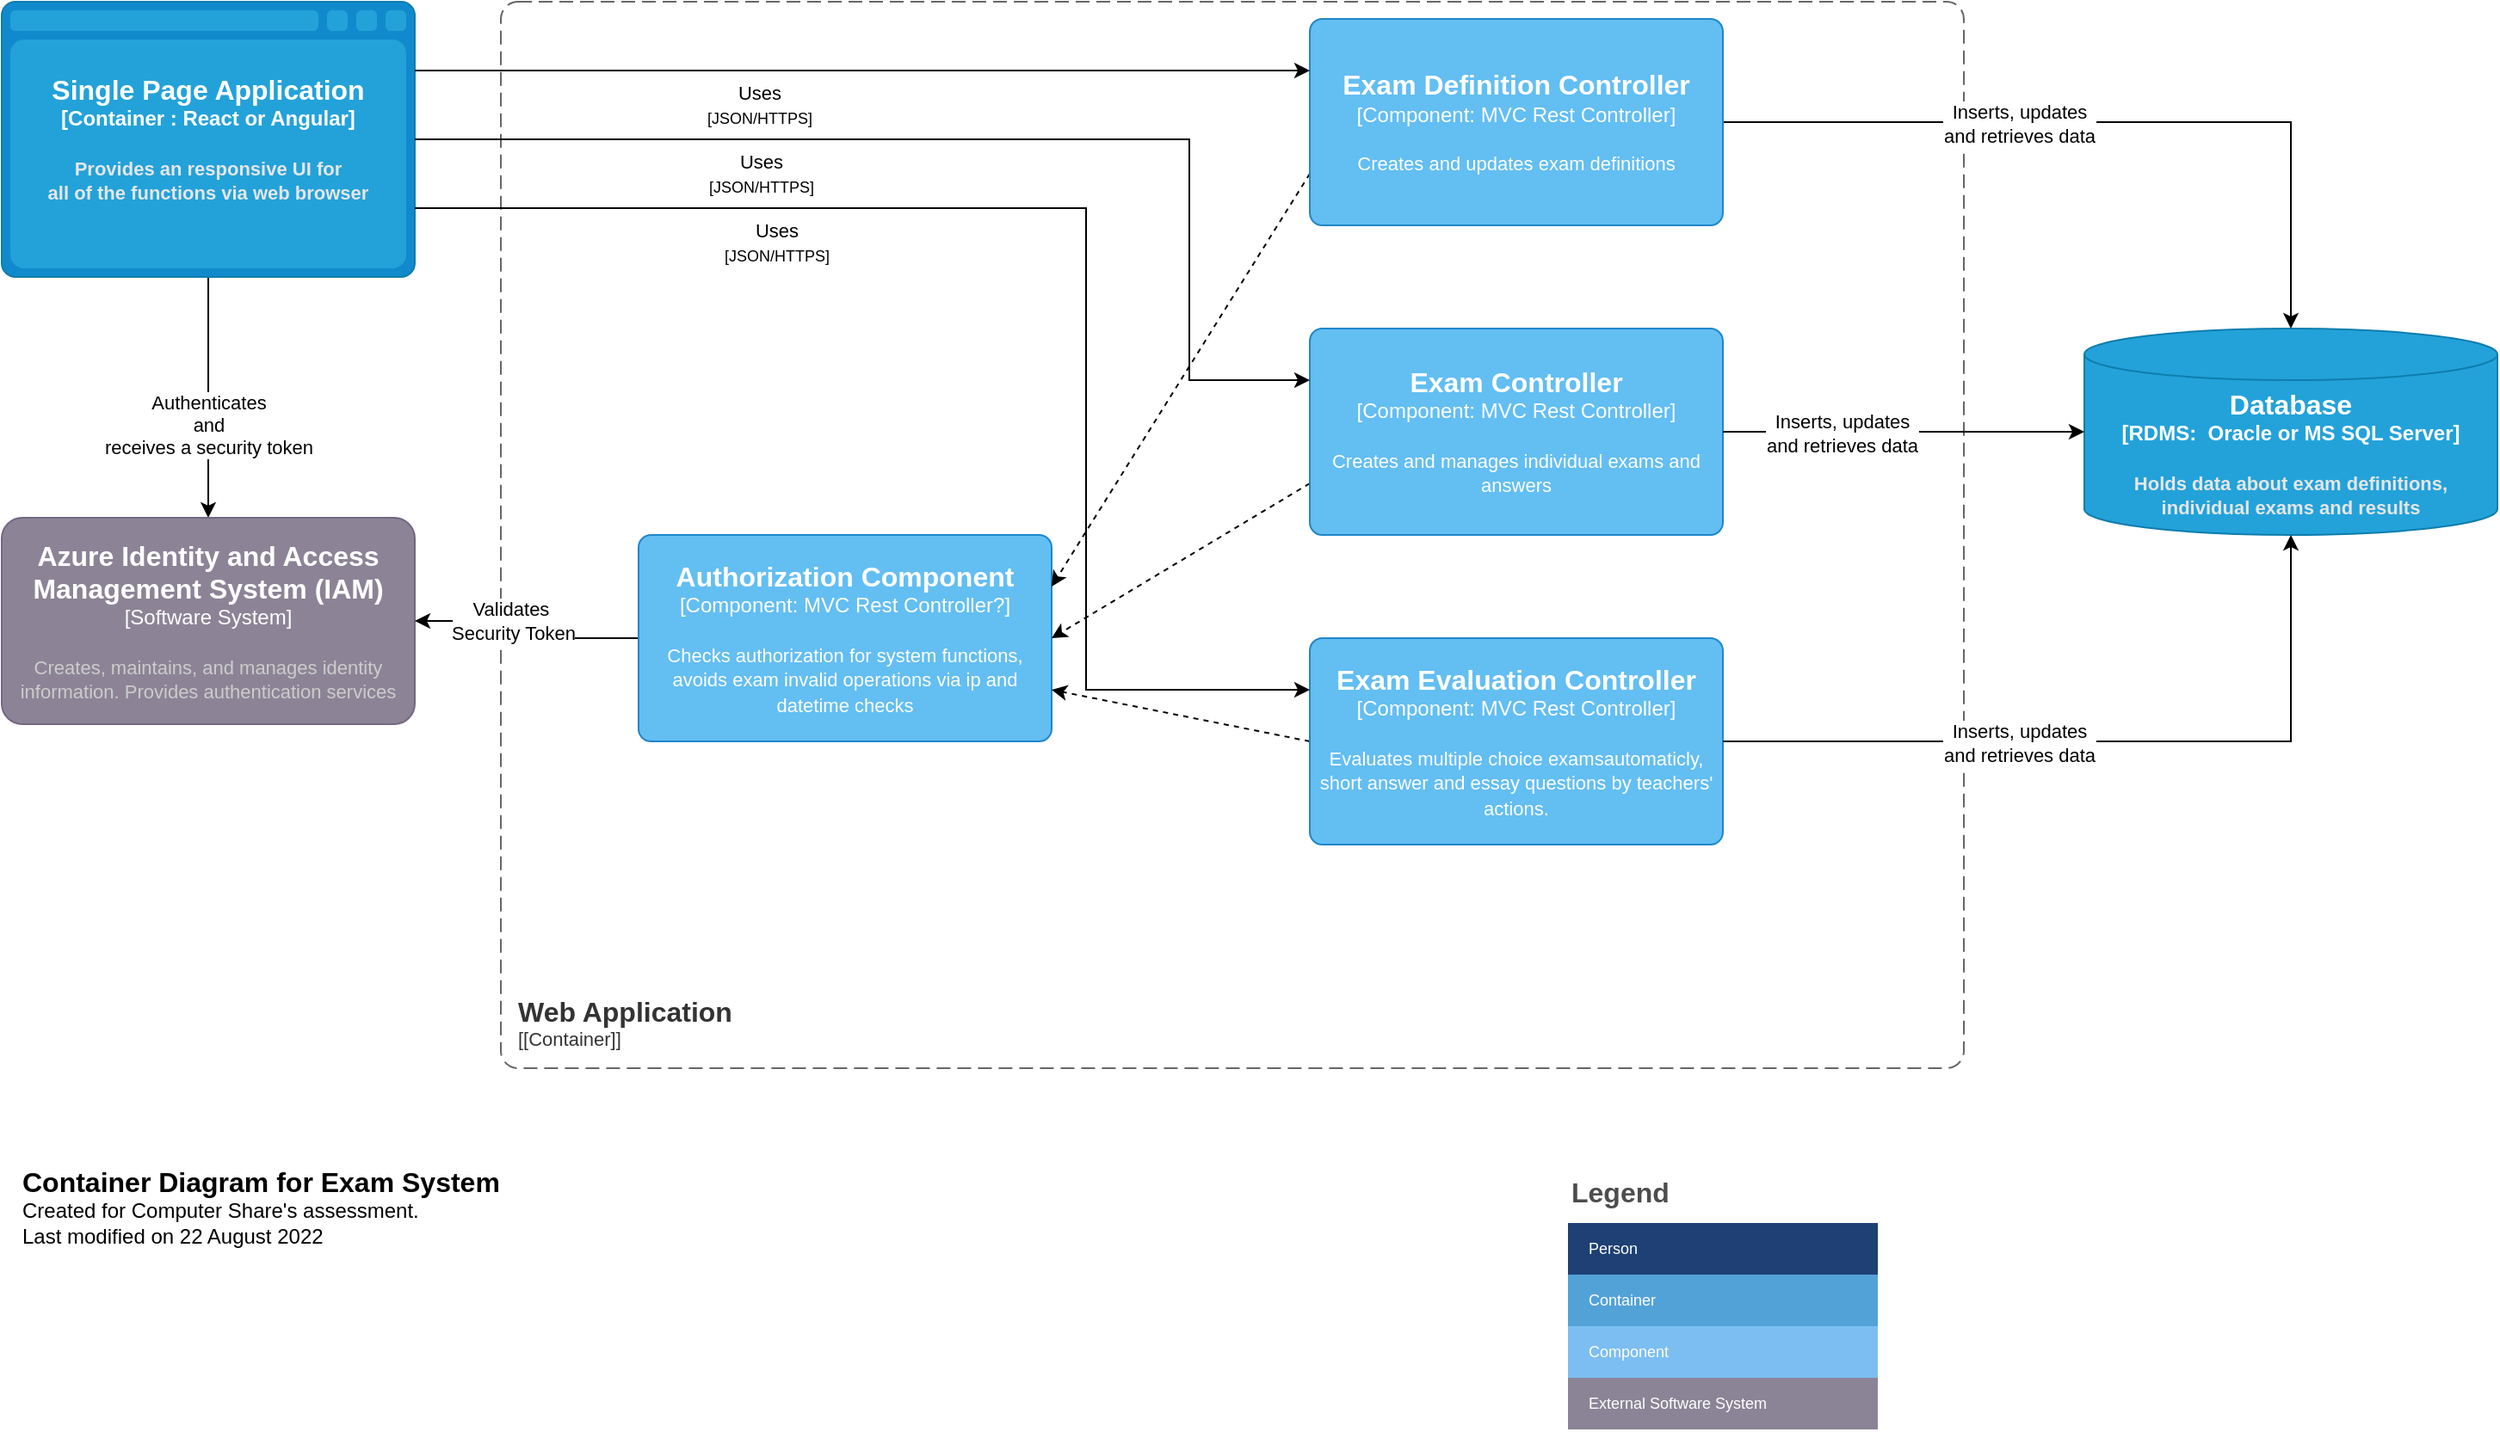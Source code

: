 <mxfile version="20.2.5" type="github">
  <diagram id="UyRPuzSYpdRJmJERUzkm" name="Page-1">
    <mxGraphModel dx="2858" dy="1103" grid="1" gridSize="10" guides="1" tooltips="1" connect="1" arrows="1" fold="1" page="1" pageScale="1" pageWidth="827" pageHeight="1169" math="0" shadow="0">
      <root>
        <mxCell id="0" />
        <mxCell id="1" parent="0" />
        <object placeholders="1" c4Name="Web Application" c4Type="ContainerScopeBoundary" c4Application="[Container]" label="&lt;font style=&quot;font-size: 16px&quot;&gt;&lt;b&gt;&lt;div style=&quot;text-align: left&quot;&gt;%c4Name%&lt;/div&gt;&lt;/b&gt;&lt;/font&gt;&lt;div style=&quot;text-align: left&quot;&gt;[%c4Application%]&lt;/div&gt;" id="N0HlpnEwI89hhfbZXmFX-31">
          <mxCell style="rounded=1;fontSize=11;whiteSpace=wrap;html=1;dashed=1;arcSize=20;fillColor=none;strokeColor=#666666;fontColor=#333333;labelBackgroundColor=none;align=left;verticalAlign=bottom;labelBorderColor=none;spacingTop=0;spacing=10;dashPattern=8 4;metaEdit=1;rotatable=0;perimeter=rectanglePerimeter;noLabel=0;labelPadding=0;allowArrows=0;connectable=0;expand=0;recursiveResize=0;editable=1;pointerEvents=0;absoluteArcSize=1;points=[[0.25,0,0],[0.5,0,0],[0.75,0,0],[1,0.25,0],[1,0.5,0],[1,0.75,0],[0.75,1,0],[0.5,1,0],[0.25,1,0],[0,0.75,0],[0,0.5,0],[0,0.25,0]];" vertex="1" parent="1">
            <mxGeometry x="-510" y="30" width="850" height="620" as="geometry" />
          </mxCell>
        </object>
        <mxCell id="N0HlpnEwI89hhfbZXmFX-4" style="edgeStyle=orthogonalEdgeStyle;rounded=0;orthogonalLoop=1;jettySize=auto;html=1;exitX=1;exitY=0.5;exitDx=0;exitDy=0;exitPerimeter=0;entryX=0.5;entryY=0;entryDx=0;entryDy=0;entryPerimeter=0;" edge="1" parent="1" source="N0HlpnEwI89hhfbZXmFX-33" target="N0HlpnEwI89hhfbZXmFX-8">
          <mxGeometry relative="1" as="geometry">
            <mxPoint x="40" y="760" as="sourcePoint" />
          </mxGeometry>
        </mxCell>
        <mxCell id="N0HlpnEwI89hhfbZXmFX-5" value="Inserts, updates&lt;br&gt;and retrieves data" style="edgeLabel;html=1;align=center;verticalAlign=middle;resizable=0;points=[];" vertex="1" connectable="0" parent="N0HlpnEwI89hhfbZXmFX-4">
          <mxGeometry x="-0.143" y="-1" relative="1" as="geometry">
            <mxPoint x="-21" as="offset" />
          </mxGeometry>
        </mxCell>
        <mxCell id="N0HlpnEwI89hhfbZXmFX-6" style="edgeStyle=orthogonalEdgeStyle;rounded=0;orthogonalLoop=1;jettySize=auto;html=1;entryX=0.5;entryY=0;entryDx=0;entryDy=0;entryPerimeter=0;exitX=0.5;exitY=1;exitDx=0;exitDy=0;exitPerimeter=0;" edge="1" parent="1" source="N0HlpnEwI89hhfbZXmFX-20" target="N0HlpnEwI89hhfbZXmFX-17">
          <mxGeometry relative="1" as="geometry">
            <mxPoint x="540" y="760" as="sourcePoint" />
          </mxGeometry>
        </mxCell>
        <mxCell id="N0HlpnEwI89hhfbZXmFX-7" value="Authenticates&lt;br&gt;and&lt;br&gt;receives a security token" style="edgeLabel;html=1;align=center;verticalAlign=middle;resizable=0;points=[];" vertex="1" connectable="0" parent="N0HlpnEwI89hhfbZXmFX-6">
          <mxGeometry x="0.26" y="-2" relative="1" as="geometry">
            <mxPoint x="2" y="-2" as="offset" />
          </mxGeometry>
        </mxCell>
        <object placeholders="1" c4Type="Database" c4Container="RDMS" c4Technology=" Oracle or MS SQL Server" c4Description="Holds data about exam definitions,&#xa;individual exams and results" label="&lt;font style=&quot;font-size: 16px&quot;&gt;&lt;b&gt;%c4Type%&lt;/font&gt;&lt;div&gt;[%c4Container%:&amp;nbsp;%c4Technology%]&lt;/div&gt;&lt;br&gt;&lt;div&gt;&lt;font style=&quot;font-size: 11px&quot;&gt;&lt;font color=&quot;#E6E6E6&quot;&gt;%c4Description%&lt;/font&gt;&lt;/div&gt;" id="N0HlpnEwI89hhfbZXmFX-8">
          <mxCell style="shape=cylinder3;size=15;whiteSpace=wrap;html=1;boundedLbl=1;rounded=0;labelBackgroundColor=none;fillColor=#23A2D9;fontSize=12;fontColor=#ffffff;align=center;strokeColor=#0E7DAD;metaEdit=1;points=[[0.5,0,0],[1,0.25,0],[1,0.5,0],[1,0.75,0],[0.5,1,0],[0,0.75,0],[0,0.5,0],[0,0.25,0]];resizable=0;" vertex="1" parent="1">
            <mxGeometry x="410" y="220" width="240" height="120" as="geometry" />
          </mxCell>
        </object>
        <object placeholders="1" c4Name="Azure Identity and Access Management System (IAM)" c4Type="Software System" c4Description="Creates, maintains, and manages identity information. Provides authentication services" label="&lt;font style=&quot;font-size: 16px&quot;&gt;&lt;b&gt;%c4Name%&lt;/b&gt;&lt;/font&gt;&lt;div&gt;[%c4Type%]&lt;/div&gt;&lt;br&gt;&lt;div&gt;&lt;font style=&quot;font-size: 11px&quot;&gt;&lt;font color=&quot;#cccccc&quot;&gt;%c4Description%&lt;/font&gt;&lt;/div&gt;" id="N0HlpnEwI89hhfbZXmFX-17">
          <mxCell style="rounded=1;whiteSpace=wrap;html=1;labelBackgroundColor=none;fillColor=#8C8496;fontColor=#ffffff;align=center;arcSize=10;strokeColor=#736782;metaEdit=1;resizable=0;points=[[0.25,0,0],[0.5,0,0],[0.75,0,0],[1,0.25,0],[1,0.5,0],[1,0.75,0],[0.75,1,0],[0.5,1,0],[0.25,1,0],[0,0.75,0],[0,0.5,0],[0,0.25,0]];" vertex="1" parent="1">
            <mxGeometry x="-800" y="330" width="240" height="120" as="geometry" />
          </mxCell>
        </object>
        <object placeholders="1" c4Type="Single Page Application" c4Container="Container " c4Technology="React or Angular" c4Description="Provides an responsive UI for&#xa;all of the functions via web browser" label="&lt;font style=&quot;font-size: 16px&quot;&gt;&lt;b&gt;%c4Type%&lt;/font&gt;&lt;div&gt;[%c4Container%:&amp;nbsp;%c4Technology%]&lt;/div&gt;&lt;br&gt;&lt;div&gt;&lt;font style=&quot;font-size: 11px&quot;&gt;&lt;font color=&quot;#E6E6E6&quot;&gt;%c4Description%&lt;/font&gt;&lt;/div&gt;" id="N0HlpnEwI89hhfbZXmFX-20">
          <mxCell style="shape=mxgraph.c4.webBrowserContainer;whiteSpace=wrap;html=1;boundedLbl=1;rounded=0;labelBackgroundColor=none;fillColor=#118ACD;fontSize=12;fontColor=#ffffff;align=center;strokeColor=#0E7DAD;metaEdit=1;points=[[0.5,0,0],[1,0.25,0],[1,0.5,0],[1,0.75,0],[0.5,1,0],[0,0.75,0],[0,0.5,0],[0,0.25,0]];resizable=0;" vertex="1" parent="1">
            <mxGeometry x="-800" y="30" width="240" height="160" as="geometry" />
          </mxCell>
        </object>
        <mxCell id="N0HlpnEwI89hhfbZXmFX-21" style="edgeStyle=orthogonalEdgeStyle;rounded=0;orthogonalLoop=1;jettySize=auto;html=1;exitX=0;exitY=0.5;exitDx=0;exitDy=0;exitPerimeter=0;entryX=1;entryY=0.5;entryDx=0;entryDy=0;entryPerimeter=0;" edge="1" parent="1" source="N0HlpnEwI89hhfbZXmFX-32" target="N0HlpnEwI89hhfbZXmFX-17">
          <mxGeometry relative="1" as="geometry">
            <mxPoint x="370" y="650" as="sourcePoint" />
          </mxGeometry>
        </mxCell>
        <mxCell id="N0HlpnEwI89hhfbZXmFX-22" value="Validates&amp;nbsp;&lt;br&gt;Security Token" style="edgeLabel;html=1;align=center;verticalAlign=middle;resizable=0;points=[];" vertex="1" connectable="0" parent="N0HlpnEwI89hhfbZXmFX-21">
          <mxGeometry x="0.194" relative="1" as="geometry">
            <mxPoint as="offset" />
          </mxGeometry>
        </mxCell>
        <object placeholders="1" c4Name="Container Diagram for Exam System" c4Type="ContainerScopeBoundary" c4Description="Created for Computer Share&#39;s assessment.&#xa;Last modified on 22 August 2022" label="&lt;font style=&quot;font-size: 16px&quot;&gt;&lt;b&gt;&lt;div style=&quot;text-align: left&quot;&gt;%c4Name%&lt;/div&gt;&lt;/b&gt;&lt;/font&gt;&lt;div style=&quot;text-align: left&quot;&gt;%c4Description%&lt;/div&gt;" id="N0HlpnEwI89hhfbZXmFX-24">
          <mxCell style="text;html=1;strokeColor=none;fillColor=none;align=left;verticalAlign=top;whiteSpace=wrap;rounded=0;metaEdit=1;allowArrows=0;resizable=1;rotatable=0;connectable=0;recursiveResize=0;expand=0;pointerEvents=0;points=[[0.25,0,0],[0.5,0,0],[0.75,0,0],[1,0.25,0],[1,0.5,0],[1,0.75,0],[0.75,1,0],[0.5,1,0],[0.25,1,0],[0,0.75,0],[0,0.5,0],[0,0.25,0]];" vertex="1" parent="1">
            <mxGeometry x="-790" y="700" width="330" height="40" as="geometry" />
          </mxCell>
        </object>
        <mxCell id="N0HlpnEwI89hhfbZXmFX-25" value="Legend" style="align=left;fontSize=16;fontStyle=1;strokeColor=none;fillColor=none;fontColor=#4D4D4D;spacingTop=-8;resizable=0;" vertex="1" parent="1">
          <mxGeometry x="110" y="710" width="180" height="30" as="geometry" />
        </mxCell>
        <mxCell id="N0HlpnEwI89hhfbZXmFX-26" value="" style="shape=table;html=1;whiteSpace=wrap;startSize=0;container=1;collapsible=0;childLayout=tableLayout;fillColor=none;align=left;spacingLeft=10;strokeColor=none;rounded=1;arcSize=11;fontColor=#FFFFFF;resizable=0;points=[[0.25,0,0],[0.5,0,0],[0.75,0,0],[1,0.25,0],[1,0.5,0],[1,0.75,0],[0.75,1,0],[0.5,1,0],[0.25,1,0],[0,0.75,0],[0,0.5,0],[0,0.25,0]];fontSize=9;" vertex="1" parent="1">
          <mxGeometry x="110" y="740" width="180" height="120" as="geometry" />
        </mxCell>
        <mxCell id="N0HlpnEwI89hhfbZXmFX-27" value="Person" style="shape=partialRectangle;html=1;whiteSpace=wrap;connectable=0;fillColor=#1E4074;top=0;left=0;bottom=0;right=0;overflow=hidden;pointerEvents=1;align=left;spacingLeft=10;strokeColor=none;fontColor=#FFFFFF;fontSize=9;" vertex="1" parent="N0HlpnEwI89hhfbZXmFX-26">
          <mxGeometry width="180" height="30" as="geometry" />
        </mxCell>
        <mxCell id="N0HlpnEwI89hhfbZXmFX-28" value="Container" style="shape=partialRectangle;html=1;whiteSpace=wrap;connectable=0;fillColor=#52A2D8;top=0;left=0;bottom=0;right=0;overflow=hidden;pointerEvents=1;align=left;spacingLeft=10;fontColor=#FFFFFF;fontSize=9;" vertex="1" parent="N0HlpnEwI89hhfbZXmFX-26">
          <mxGeometry y="30" width="180" height="30" as="geometry" />
        </mxCell>
        <mxCell id="N0HlpnEwI89hhfbZXmFX-29" value="Component" style="shape=partialRectangle;html=1;whiteSpace=wrap;connectable=0;fillColor=#7CBEF1;top=0;left=0;bottom=0;right=0;overflow=hidden;pointerEvents=1;align=left;spacingLeft=10;fontColor=#FFFFFF;fontSize=9;" vertex="1" parent="N0HlpnEwI89hhfbZXmFX-26">
          <mxGeometry y="60" width="180" height="30" as="geometry" />
        </mxCell>
        <mxCell id="N0HlpnEwI89hhfbZXmFX-30" value="External Software System" style="shape=partialRectangle;html=1;whiteSpace=wrap;connectable=0;fillColor=#8B8496;top=0;left=0;bottom=0;right=0;overflow=hidden;pointerEvents=1;align=left;spacingLeft=10;fontColor=#FFFFFF;fontSize=9;" vertex="1" parent="N0HlpnEwI89hhfbZXmFX-26">
          <mxGeometry y="90" width="180" height="30" as="geometry" />
        </mxCell>
        <object placeholders="1" c4Name="Authorization Component" c4Type="Component" c4Technology="MVC Rest Controller?" c4Description="Checks authorization for system functions, avoids exam invalid operations via ip and datetime checks" label="&lt;font style=&quot;font-size: 16px&quot;&gt;&lt;b&gt;%c4Name%&lt;/b&gt;&lt;/font&gt;&lt;div&gt;[%c4Type%: %c4Technology%]&lt;/div&gt;&lt;br&gt;&lt;div&gt;&lt;font style=&quot;font-size: 11px&quot;&gt;%c4Description%&lt;/font&gt;&lt;/div&gt;" id="N0HlpnEwI89hhfbZXmFX-32">
          <mxCell style="rounded=1;whiteSpace=wrap;html=1;labelBackgroundColor=none;fillColor=#63BEF2;fontColor=#ffffff;align=center;arcSize=6;strokeColor=#2086C9;metaEdit=1;resizable=0;points=[[0.25,0,0],[0.5,0,0],[0.75,0,0],[1,0.25,0],[1,0.5,0],[1,0.75,0],[0.75,1,0],[0.5,1,0],[0.25,1,0],[0,0.75,0],[0,0.5,0],[0,0.25,0]];" vertex="1" parent="1">
            <mxGeometry x="-430" y="340" width="240" height="120" as="geometry" />
          </mxCell>
        </object>
        <mxCell id="N0HlpnEwI89hhfbZXmFX-49" style="rounded=0;orthogonalLoop=1;jettySize=auto;html=1;exitX=0;exitY=0.75;exitDx=0;exitDy=0;exitPerimeter=0;entryX=1;entryY=0.25;entryDx=0;entryDy=0;entryPerimeter=0;dashed=1;" edge="1" parent="1" source="N0HlpnEwI89hhfbZXmFX-33" target="N0HlpnEwI89hhfbZXmFX-32">
          <mxGeometry relative="1" as="geometry" />
        </mxCell>
        <object placeholders="1" c4Name="Exam Definition Controller" c4Type="Component" c4Technology="MVC Rest Controller" c4Description="Creates and updates exam definitions" label="&lt;font style=&quot;font-size: 16px&quot;&gt;&lt;b&gt;%c4Name%&lt;/b&gt;&lt;/font&gt;&lt;div&gt;[%c4Type%: %c4Technology%]&lt;/div&gt;&lt;br&gt;&lt;div&gt;&lt;font style=&quot;font-size: 11px&quot;&gt;%c4Description%&lt;/font&gt;&lt;/div&gt;" id="N0HlpnEwI89hhfbZXmFX-33">
          <mxCell style="rounded=1;whiteSpace=wrap;html=1;labelBackgroundColor=none;fillColor=#63BEF2;fontColor=#ffffff;align=center;arcSize=6;strokeColor=#2086C9;metaEdit=1;resizable=0;points=[[0.25,0,0],[0.5,0,0],[0.75,0,0],[1,0.25,0],[1,0.5,0],[1,0.75,0],[0.75,1,0],[0.5,1,0],[0.25,1,0],[0,0.75,0],[0,0.5,0],[0,0.25,0]];" vertex="1" parent="1">
            <mxGeometry x="-40" y="40" width="240" height="120" as="geometry" />
          </mxCell>
        </object>
        <mxCell id="N0HlpnEwI89hhfbZXmFX-48" style="rounded=0;orthogonalLoop=1;jettySize=auto;html=1;exitX=0;exitY=0.75;exitDx=0;exitDy=0;exitPerimeter=0;dashed=1;entryX=1;entryY=0.5;entryDx=0;entryDy=0;entryPerimeter=0;" edge="1" parent="1" source="N0HlpnEwI89hhfbZXmFX-34" target="N0HlpnEwI89hhfbZXmFX-32">
          <mxGeometry relative="1" as="geometry" />
        </mxCell>
        <object placeholders="1" c4Name="Exam Controller" c4Type="Component" c4Technology="MVC Rest Controller" c4Description="Creates and manages individual exams and answers" label="&lt;font style=&quot;font-size: 16px&quot;&gt;&lt;b&gt;%c4Name%&lt;/b&gt;&lt;/font&gt;&lt;div&gt;[%c4Type%: %c4Technology%]&lt;/div&gt;&lt;br&gt;&lt;div&gt;&lt;font style=&quot;font-size: 11px&quot;&gt;%c4Description%&lt;/font&gt;&lt;/div&gt;" id="N0HlpnEwI89hhfbZXmFX-34">
          <mxCell style="rounded=1;whiteSpace=wrap;html=1;labelBackgroundColor=none;fillColor=#63BEF2;fontColor=#ffffff;align=center;arcSize=6;strokeColor=#2086C9;metaEdit=1;resizable=0;points=[[0.25,0,0],[0.5,0,0],[0.75,0,0],[1,0.25,0],[1,0.5,0],[1,0.75,0],[0.75,1,0],[0.5,1,0],[0.25,1,0],[0,0.75,0],[0,0.5,0],[0,0.25,0]];" vertex="1" parent="1">
            <mxGeometry x="-40" y="220" width="240" height="120" as="geometry" />
          </mxCell>
        </object>
        <mxCell id="N0HlpnEwI89hhfbZXmFX-47" style="rounded=0;orthogonalLoop=1;jettySize=auto;html=1;exitX=0;exitY=0.5;exitDx=0;exitDy=0;exitPerimeter=0;entryX=1;entryY=0.75;entryDx=0;entryDy=0;entryPerimeter=0;dashed=1;" edge="1" parent="1" source="N0HlpnEwI89hhfbZXmFX-35" target="N0HlpnEwI89hhfbZXmFX-32">
          <mxGeometry relative="1" as="geometry" />
        </mxCell>
        <object placeholders="1" c4Name="Exam Evaluation Controller" c4Type="Component" c4Technology="MVC Rest Controller" c4Description="Evaluates multiple choice examsautomaticly,&#xa;short answer and essay questions by teachers&#39; actions." label="&lt;font style=&quot;font-size: 16px&quot;&gt;&lt;b&gt;%c4Name%&lt;/b&gt;&lt;/font&gt;&lt;div&gt;[%c4Type%: %c4Technology%]&lt;/div&gt;&lt;br&gt;&lt;div&gt;&lt;font style=&quot;font-size: 11px&quot;&gt;%c4Description%&lt;/font&gt;&lt;/div&gt;" id="N0HlpnEwI89hhfbZXmFX-35">
          <mxCell style="rounded=1;whiteSpace=wrap;html=1;labelBackgroundColor=none;fillColor=#63BEF2;fontColor=#ffffff;align=center;arcSize=6;strokeColor=#2086C9;metaEdit=1;resizable=0;points=[[0.25,0,0],[0.5,0,0],[0.75,0,0],[1,0.25,0],[1,0.5,0],[1,0.75,0],[0.75,1,0],[0.5,1,0],[0.25,1,0],[0,0.75,0],[0,0.5,0],[0,0.25,0]];" vertex="1" parent="1">
            <mxGeometry x="-40" y="400" width="240" height="120" as="geometry" />
          </mxCell>
        </object>
        <mxCell id="N0HlpnEwI89hhfbZXmFX-36" style="edgeStyle=orthogonalEdgeStyle;rounded=0;orthogonalLoop=1;jettySize=auto;html=1;exitX=1;exitY=0.5;exitDx=0;exitDy=0;exitPerimeter=0;entryX=0;entryY=0.5;entryDx=0;entryDy=0;entryPerimeter=0;" edge="1" parent="1" source="N0HlpnEwI89hhfbZXmFX-34" target="N0HlpnEwI89hhfbZXmFX-8">
          <mxGeometry relative="1" as="geometry">
            <mxPoint x="-110" y="800" as="sourcePoint" />
            <mxPoint x="290.08" y="810" as="targetPoint" />
          </mxGeometry>
        </mxCell>
        <mxCell id="N0HlpnEwI89hhfbZXmFX-37" value="Inserts, updates&lt;br&gt;and retrieves data" style="edgeLabel;html=1;align=center;verticalAlign=middle;resizable=0;points=[];" vertex="1" connectable="0" parent="N0HlpnEwI89hhfbZXmFX-36">
          <mxGeometry x="-0.143" y="-1" relative="1" as="geometry">
            <mxPoint x="-21" as="offset" />
          </mxGeometry>
        </mxCell>
        <mxCell id="N0HlpnEwI89hhfbZXmFX-38" style="edgeStyle=orthogonalEdgeStyle;rounded=0;orthogonalLoop=1;jettySize=auto;html=1;exitX=1;exitY=0.5;exitDx=0;exitDy=0;exitPerimeter=0;entryX=0.5;entryY=1;entryDx=0;entryDy=0;entryPerimeter=0;" edge="1" parent="1" source="N0HlpnEwI89hhfbZXmFX-35" target="N0HlpnEwI89hhfbZXmFX-8">
          <mxGeometry relative="1" as="geometry">
            <mxPoint x="-120" y="860" as="sourcePoint" />
            <mxPoint x="-60" y="730" as="targetPoint" />
          </mxGeometry>
        </mxCell>
        <mxCell id="N0HlpnEwI89hhfbZXmFX-39" value="Inserts, updates&lt;br&gt;and retrieves data" style="edgeLabel;html=1;align=center;verticalAlign=middle;resizable=0;points=[];" vertex="1" connectable="0" parent="N0HlpnEwI89hhfbZXmFX-38">
          <mxGeometry x="-0.143" y="-1" relative="1" as="geometry">
            <mxPoint x="-21" as="offset" />
          </mxGeometry>
        </mxCell>
        <mxCell id="N0HlpnEwI89hhfbZXmFX-40" style="edgeStyle=orthogonalEdgeStyle;rounded=0;orthogonalLoop=1;jettySize=auto;html=1;exitX=1;exitY=0.25;exitDx=0;exitDy=0;exitPerimeter=0;entryX=0;entryY=0.25;entryDx=0;entryDy=0;entryPerimeter=0;" edge="1" parent="1" source="N0HlpnEwI89hhfbZXmFX-20" target="N0HlpnEwI89hhfbZXmFX-33">
          <mxGeometry relative="1" as="geometry">
            <mxPoint x="-300" y="120" as="sourcePoint" />
            <mxPoint x="-380" y="250" as="targetPoint" />
          </mxGeometry>
        </mxCell>
        <mxCell id="N0HlpnEwI89hhfbZXmFX-41" value="Uses&lt;br&gt;&lt;font style=&quot;font-size: 9px;&quot;&gt;[JSON/HTTPS]&lt;/font&gt;" style="edgeLabel;html=1;align=center;verticalAlign=middle;resizable=0;points=[];" vertex="1" connectable="0" parent="N0HlpnEwI89hhfbZXmFX-40">
          <mxGeometry x="-0.277" y="2" relative="1" as="geometry">
            <mxPoint x="12" y="22" as="offset" />
          </mxGeometry>
        </mxCell>
        <mxCell id="N0HlpnEwI89hhfbZXmFX-42" style="edgeStyle=orthogonalEdgeStyle;rounded=0;orthogonalLoop=1;jettySize=auto;html=1;exitX=1;exitY=0.5;exitDx=0;exitDy=0;exitPerimeter=0;entryX=0;entryY=0.25;entryDx=0;entryDy=0;entryPerimeter=0;" edge="1" parent="1" source="N0HlpnEwI89hhfbZXmFX-20" target="N0HlpnEwI89hhfbZXmFX-34">
          <mxGeometry relative="1" as="geometry">
            <mxPoint x="-490" y="190" as="sourcePoint" />
            <mxPoint y="240" as="targetPoint" />
            <Array as="points">
              <mxPoint x="-110" y="110" />
              <mxPoint x="-110" y="250" />
            </Array>
          </mxGeometry>
        </mxCell>
        <mxCell id="N0HlpnEwI89hhfbZXmFX-43" value="Uses&lt;br&gt;&lt;font style=&quot;font-size: 9px;&quot;&gt;[JSON/HTTPS]&lt;/font&gt;" style="edgeLabel;html=1;align=center;verticalAlign=middle;resizable=0;points=[];" vertex="1" connectable="0" parent="N0HlpnEwI89hhfbZXmFX-42">
          <mxGeometry x="-0.277" y="2" relative="1" as="geometry">
            <mxPoint x="-38" y="22" as="offset" />
          </mxGeometry>
        </mxCell>
        <mxCell id="N0HlpnEwI89hhfbZXmFX-44" style="edgeStyle=orthogonalEdgeStyle;rounded=0;orthogonalLoop=1;jettySize=auto;html=1;exitX=1;exitY=0.75;exitDx=0;exitDy=0;exitPerimeter=0;entryX=0;entryY=0.25;entryDx=0;entryDy=0;entryPerimeter=0;" edge="1" parent="1" source="N0HlpnEwI89hhfbZXmFX-20" target="N0HlpnEwI89hhfbZXmFX-35">
          <mxGeometry relative="1" as="geometry">
            <mxPoint x="-520" y="120" as="sourcePoint" />
            <mxPoint x="10" y="250" as="targetPoint" />
            <Array as="points">
              <mxPoint x="-170" y="150" />
              <mxPoint x="-170" y="430" />
            </Array>
          </mxGeometry>
        </mxCell>
        <mxCell id="N0HlpnEwI89hhfbZXmFX-45" value="Uses&lt;br&gt;&lt;font style=&quot;font-size: 9px;&quot;&gt;[JSON/HTTPS]&lt;/font&gt;" style="edgeLabel;html=1;align=center;verticalAlign=middle;resizable=0;points=[];" vertex="1" connectable="0" parent="N0HlpnEwI89hhfbZXmFX-44">
          <mxGeometry x="-0.277" y="2" relative="1" as="geometry">
            <mxPoint x="-79" y="22" as="offset" />
          </mxGeometry>
        </mxCell>
      </root>
    </mxGraphModel>
  </diagram>
</mxfile>
